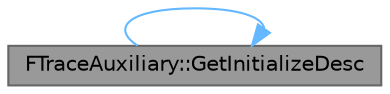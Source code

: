 digraph "FTraceAuxiliary::GetInitializeDesc"
{
 // INTERACTIVE_SVG=YES
 // LATEX_PDF_SIZE
  bgcolor="transparent";
  edge [fontname=Helvetica,fontsize=10,labelfontname=Helvetica,labelfontsize=10];
  node [fontname=Helvetica,fontsize=10,shape=box,height=0.2,width=0.4];
  rankdir="LR";
  Node1 [id="Node000001",label="FTraceAuxiliary::GetInitializeDesc",height=0.2,width=0.4,color="gray40", fillcolor="grey60", style="filled", fontcolor="black",tooltip="Get the settings used to initialize TraceLog."];
  Node1 -> Node1 [id="edge1_Node000001_Node000001",color="steelblue1",style="solid",tooltip=" "];
}
